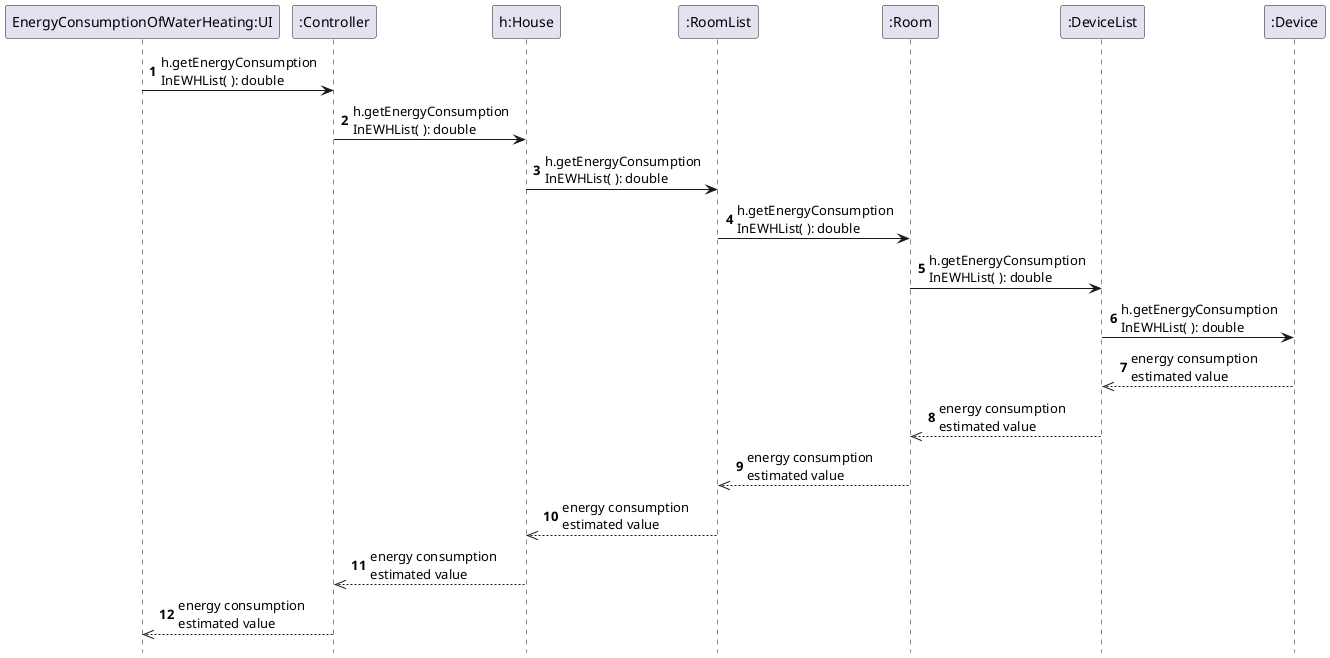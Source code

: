 @startuml
autonumber
hidefootbox


"EnergyConsumptionOfWaterHeating:UI" -> ":Controller": h.getEnergyConsumption\nInEWHList( ): double
":Controller" -> "h:House": h.getEnergyConsumption\nInEWHList( ): double
"h:House"->":RoomList": h.getEnergyConsumption\nInEWHList( ): double
":RoomList" -> ":Room": h.getEnergyConsumption\nInEWHList( ): double
":Room" -> ":DeviceList": h.getEnergyConsumption\nInEWHList( ): double
":DeviceList" -> ":Device": h.getEnergyConsumption\nInEWHList( ): double

":Device" -->> ":DeviceList": energy consumption\nestimated value
":DeviceList" -->> ":Room": energy consumption\nestimated value
":Room" -->> ":RoomList": energy consumption\nestimated value
":RoomList" -->> "h:House": energy consumption\nestimated value
"h:House" -->> ":Controller": energy consumption\nestimated value
":Controller" -->> "EnergyConsumptionOfWaterHeating:UI": energy consumption\nestimated value
@enduml